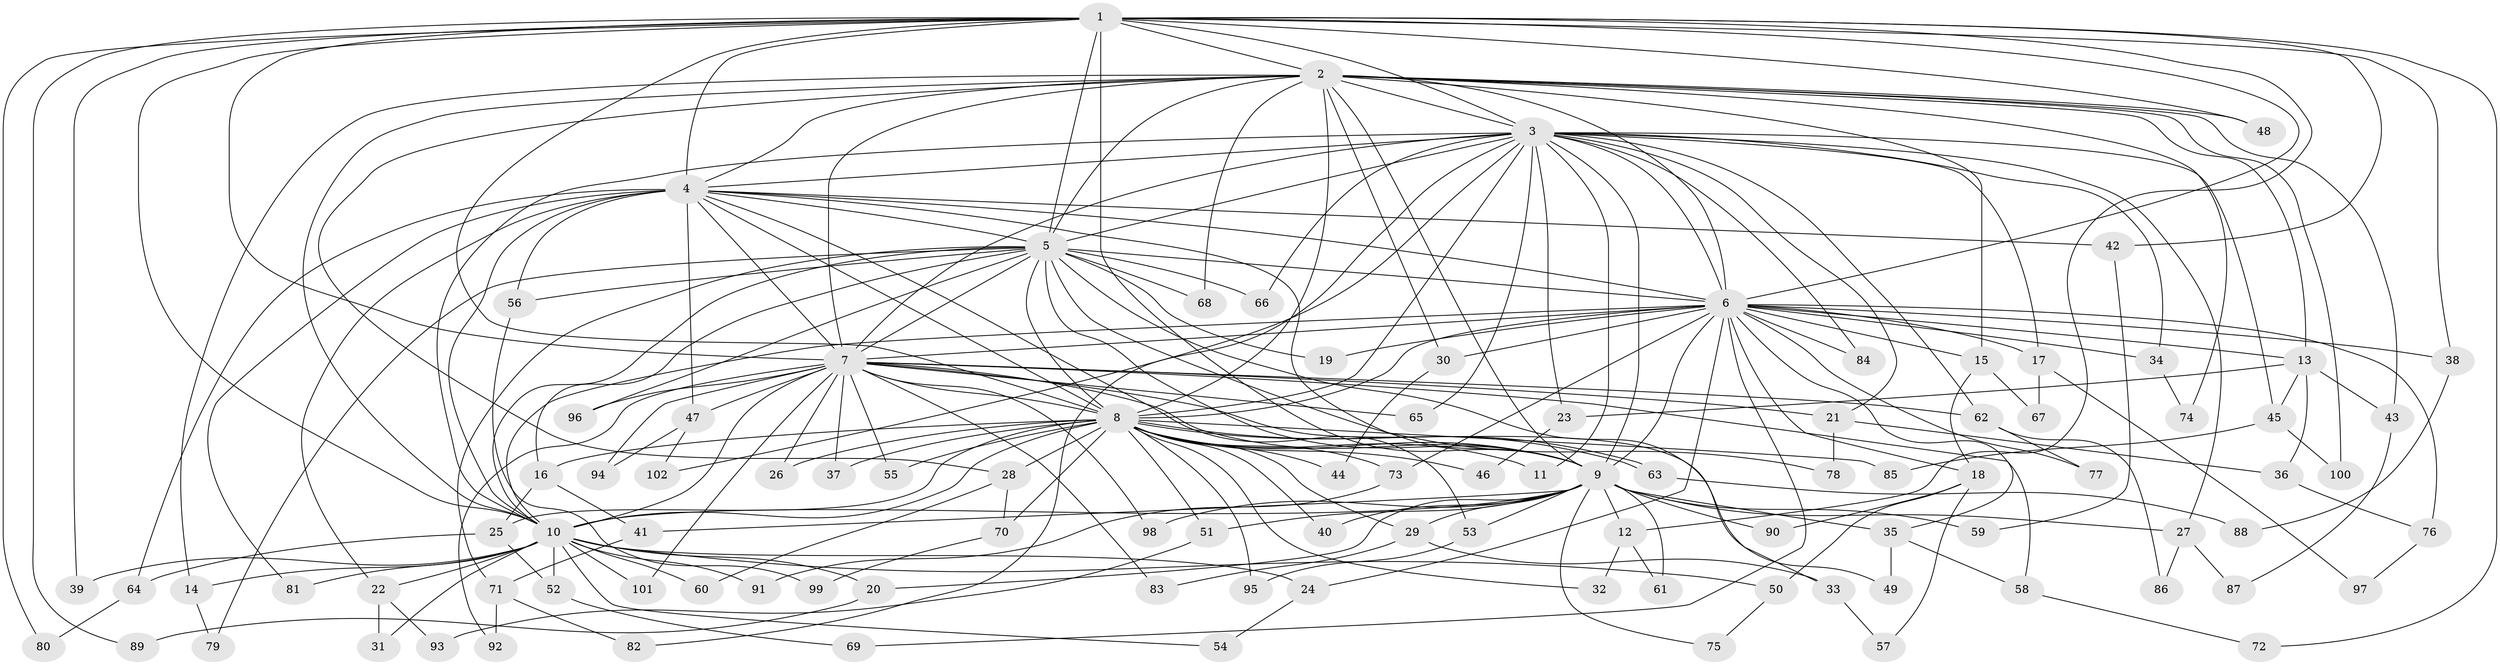 // coarse degree distribution, {15: 0.013888888888888888, 22: 0.013888888888888888, 27: 0.013888888888888888, 23: 0.027777777777777776, 2: 0.3333333333333333, 6: 0.013888888888888888, 4: 0.19444444444444445, 17: 0.027777777777777776, 3: 0.3055555555555556, 16: 0.013888888888888888, 19: 0.013888888888888888, 20: 0.013888888888888888, 5: 0.013888888888888888}
// Generated by graph-tools (version 1.1) at 2025/36/03/04/25 23:36:37]
// undirected, 102 vertices, 229 edges
graph export_dot {
  node [color=gray90,style=filled];
  1;
  2;
  3;
  4;
  5;
  6;
  7;
  8;
  9;
  10;
  11;
  12;
  13;
  14;
  15;
  16;
  17;
  18;
  19;
  20;
  21;
  22;
  23;
  24;
  25;
  26;
  27;
  28;
  29;
  30;
  31;
  32;
  33;
  34;
  35;
  36;
  37;
  38;
  39;
  40;
  41;
  42;
  43;
  44;
  45;
  46;
  47;
  48;
  49;
  50;
  51;
  52;
  53;
  54;
  55;
  56;
  57;
  58;
  59;
  60;
  61;
  62;
  63;
  64;
  65;
  66;
  67;
  68;
  69;
  70;
  71;
  72;
  73;
  74;
  75;
  76;
  77;
  78;
  79;
  80;
  81;
  82;
  83;
  84;
  85;
  86;
  87;
  88;
  89;
  90;
  91;
  92;
  93;
  94;
  95;
  96;
  97;
  98;
  99;
  100;
  101;
  102;
  1 -- 2;
  1 -- 3;
  1 -- 4;
  1 -- 5;
  1 -- 6;
  1 -- 7;
  1 -- 8;
  1 -- 9;
  1 -- 10;
  1 -- 12;
  1 -- 38;
  1 -- 39;
  1 -- 42;
  1 -- 48;
  1 -- 72;
  1 -- 80;
  1 -- 89;
  2 -- 3;
  2 -- 4;
  2 -- 5;
  2 -- 6;
  2 -- 7;
  2 -- 8;
  2 -- 9;
  2 -- 10;
  2 -- 13;
  2 -- 14;
  2 -- 15;
  2 -- 28;
  2 -- 30;
  2 -- 43;
  2 -- 48;
  2 -- 68;
  2 -- 74;
  2 -- 100;
  3 -- 4;
  3 -- 5;
  3 -- 6;
  3 -- 7;
  3 -- 8;
  3 -- 9;
  3 -- 10;
  3 -- 11;
  3 -- 17;
  3 -- 21;
  3 -- 23;
  3 -- 27;
  3 -- 34;
  3 -- 45;
  3 -- 62;
  3 -- 65;
  3 -- 66;
  3 -- 82;
  3 -- 84;
  3 -- 102;
  4 -- 5;
  4 -- 6;
  4 -- 7;
  4 -- 8;
  4 -- 9;
  4 -- 10;
  4 -- 22;
  4 -- 42;
  4 -- 47;
  4 -- 53;
  4 -- 56;
  4 -- 64;
  4 -- 81;
  5 -- 6;
  5 -- 7;
  5 -- 8;
  5 -- 9;
  5 -- 10;
  5 -- 16;
  5 -- 19;
  5 -- 33;
  5 -- 56;
  5 -- 66;
  5 -- 68;
  5 -- 71;
  5 -- 78;
  5 -- 79;
  5 -- 96;
  6 -- 7;
  6 -- 8;
  6 -- 9;
  6 -- 10;
  6 -- 13;
  6 -- 15;
  6 -- 17;
  6 -- 18;
  6 -- 19;
  6 -- 24;
  6 -- 30;
  6 -- 34;
  6 -- 35;
  6 -- 38;
  6 -- 69;
  6 -- 73;
  6 -- 76;
  6 -- 77;
  6 -- 84;
  7 -- 8;
  7 -- 9;
  7 -- 10;
  7 -- 21;
  7 -- 26;
  7 -- 37;
  7 -- 47;
  7 -- 49;
  7 -- 55;
  7 -- 58;
  7 -- 62;
  7 -- 65;
  7 -- 83;
  7 -- 92;
  7 -- 94;
  7 -- 96;
  7 -- 98;
  7 -- 101;
  8 -- 9;
  8 -- 10;
  8 -- 11;
  8 -- 16;
  8 -- 25;
  8 -- 26;
  8 -- 28;
  8 -- 29;
  8 -- 32;
  8 -- 37;
  8 -- 40;
  8 -- 44;
  8 -- 46;
  8 -- 51;
  8 -- 55;
  8 -- 63;
  8 -- 63;
  8 -- 70;
  8 -- 73;
  8 -- 85;
  8 -- 95;
  9 -- 10;
  9 -- 12;
  9 -- 20;
  9 -- 27;
  9 -- 29;
  9 -- 35;
  9 -- 40;
  9 -- 41;
  9 -- 51;
  9 -- 53;
  9 -- 59;
  9 -- 61;
  9 -- 75;
  9 -- 90;
  9 -- 98;
  10 -- 14;
  10 -- 20;
  10 -- 22;
  10 -- 24;
  10 -- 31;
  10 -- 39;
  10 -- 50;
  10 -- 52;
  10 -- 54;
  10 -- 60;
  10 -- 81;
  10 -- 91;
  10 -- 101;
  12 -- 32;
  12 -- 61;
  13 -- 23;
  13 -- 36;
  13 -- 43;
  13 -- 45;
  14 -- 79;
  15 -- 18;
  15 -- 67;
  16 -- 25;
  16 -- 41;
  17 -- 67;
  17 -- 97;
  18 -- 50;
  18 -- 57;
  18 -- 90;
  20 -- 89;
  21 -- 36;
  21 -- 78;
  22 -- 31;
  22 -- 93;
  23 -- 46;
  24 -- 54;
  25 -- 52;
  25 -- 64;
  27 -- 86;
  27 -- 87;
  28 -- 60;
  28 -- 70;
  29 -- 33;
  29 -- 83;
  30 -- 44;
  33 -- 57;
  34 -- 74;
  35 -- 49;
  35 -- 58;
  36 -- 76;
  38 -- 88;
  41 -- 71;
  42 -- 59;
  43 -- 87;
  45 -- 85;
  45 -- 100;
  47 -- 94;
  47 -- 102;
  50 -- 75;
  51 -- 93;
  52 -- 69;
  53 -- 95;
  56 -- 99;
  58 -- 72;
  62 -- 77;
  62 -- 86;
  63 -- 88;
  64 -- 80;
  70 -- 99;
  71 -- 82;
  71 -- 92;
  73 -- 91;
  76 -- 97;
}
